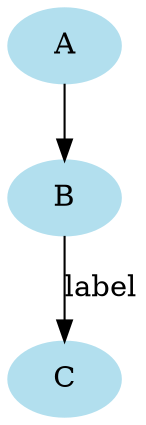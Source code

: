 digraph g{
	size = "10, 10";
	node [color=lightblue2, style=filled];"B"->"C"[label="label"];
"A"->"B"[label=""];

}

